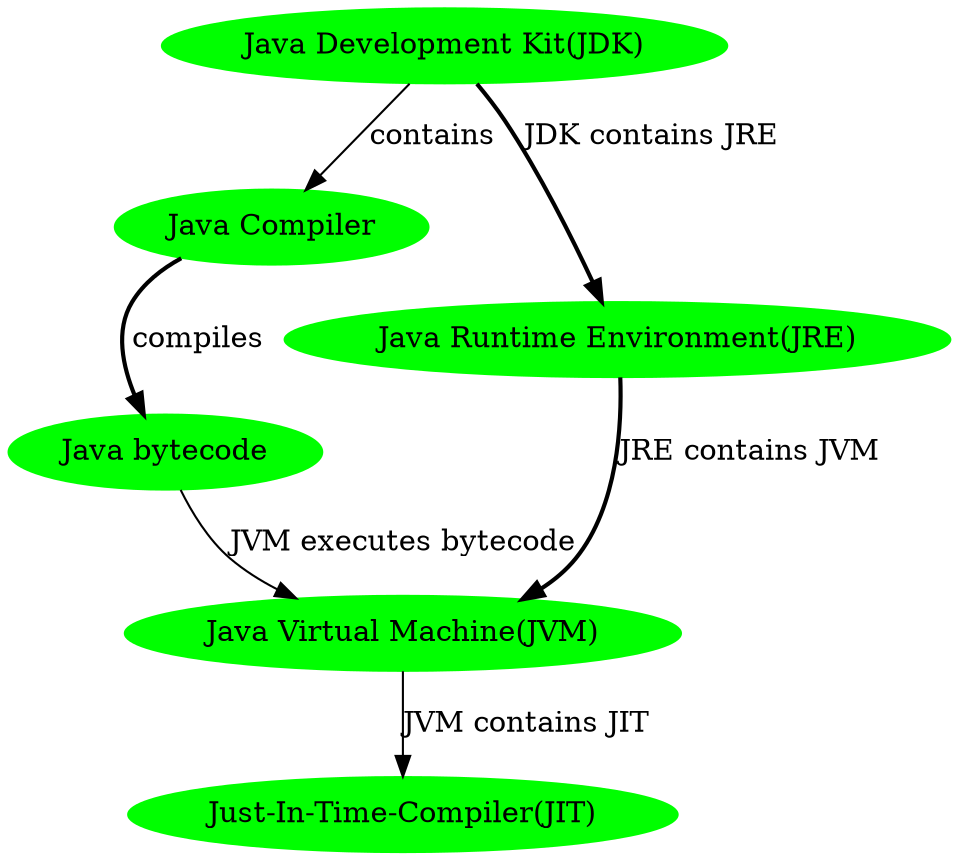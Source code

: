 digraph G {
node [style=filled,color=green];
  "Java Development Kit(JDK)" -> "Java Compiler"[label="contains"]
node [style=filled,color=green];
  "Java Development Kit(JDK)" -> "Java Runtime Environment(JRE)"[style=bold, label="JDK contains JRE"]
node [style=filled,color=green];
  "Java Runtime Environment(JRE)" -> "Java Virtual Machine(JVM)"[style=bold,label="JRE contains JVM"]
node [style=filled,color=green];
  "Java Compiler" -> "Java bytecode"[style=bold, label="compiles"]
node [style=filled,color=green];
  "Java bytecode" -> "Java Virtual Machine(JVM)"[label="JVM executes bytecode"]
  "Java Virtual Machine(JVM)" -> "Just-In-Time-Compiler(JIT)"[label="JVM contains JIT"]
}

/* JDK - это набор инструментов java разработчика в котором находятся компилятор и среда исполнения java кода.
JRE - исполнительная система java  необходимая для запуска java приложений без компилятора.
JVM - основная часть исполняющей системы java которая исполняет байт-код предварительно созданный из исходного кода.
JIT - технология увеличения производительности программных систем использующих байт-код путём компиляции байт-кода в
машинный код или в другой формат непосредственно во время работы программы. */